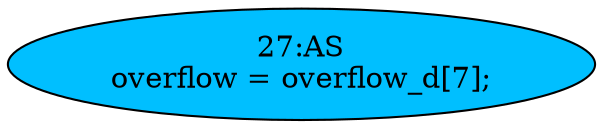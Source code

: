 strict digraph "" {
	node [label="\N"];
	"27:AS"	[ast="<pyverilog.vparser.ast.Assign object at 0x7f38b62b4fd0>",
		def_var="['overflow']",
		fillcolor=deepskyblue,
		label="27:AS
overflow = overflow_d[7];",
		statements="[]",
		style=filled,
		typ=Assign,
		use_var="['overflow_d']"];
}
